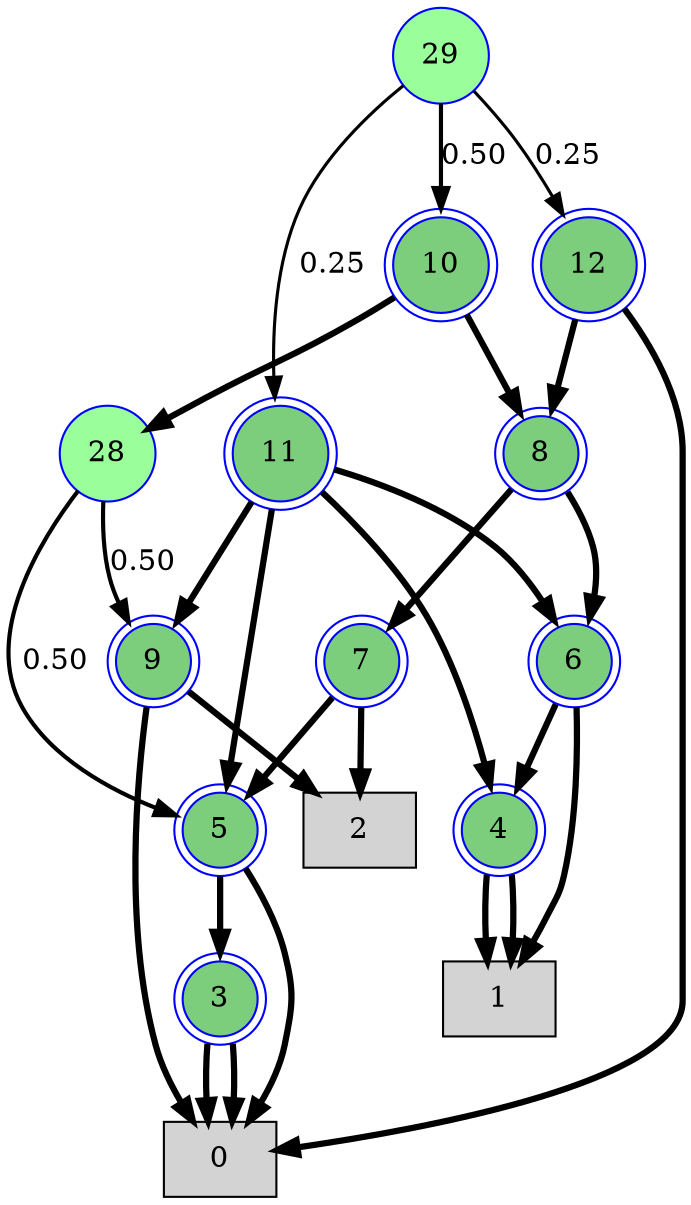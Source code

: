 digraph G {
0 [shape=box, fillcolor=lightgrey, style=filled, ranksep=0.5, nodesep=0.5]
1 [shape=box, fillcolor=lightgrey, style=filled, ranksep=0.5, nodesep=0.5]
2 [shape=box, fillcolor=lightgrey, style=filled, ranksep=0.5, nodesep=0.5]
3 [shape=doublecircle, fillcolor=palegreen3, style=filled, color=blue, ranksep=0.5, nodesep=0.5]
3 -> 0 [penwidth=3, weight=3]
3 -> 0 [penwidth=3, weight=3]
4 [shape=doublecircle, fillcolor=palegreen3, style=filled, color=blue, ranksep=0.5, nodesep=0.5]
4 -> 1 [penwidth=3, weight=3]
4 -> 1 [penwidth=3, weight=3]
5 [shape=doublecircle, fillcolor=palegreen3, style=filled, color=blue, ranksep=0.5, nodesep=0.5]
5 -> 3 [penwidth=3, weight=3]
5 -> 0 [penwidth=3, weight=3]
6 [shape=doublecircle, fillcolor=palegreen3, style=filled, color=blue, ranksep=0.5, nodesep=0.5]
6 -> 4 [penwidth=3, weight=3]
6 -> 1 [penwidth=3, weight=3]
7 [shape=doublecircle, fillcolor=palegreen3, style=filled, color=blue, ranksep=0.5, nodesep=0.5]
7 -> 2 [penwidth=3, weight=3]
7 -> 5 [penwidth=3, weight=3]
8 [shape=doublecircle, fillcolor=palegreen3, style=filled, color=blue, ranksep=0.5, nodesep=0.5]
8 -> 6 [penwidth=3, weight=3]
8 -> 7 [penwidth=3, weight=3]
9 [shape=doublecircle, fillcolor=palegreen3, style=filled, color=blue, ranksep=0.5, nodesep=0.5]
9 -> 2 [penwidth=3, weight=3]
9 -> 0 [penwidth=3, weight=3]
10 [shape=doublecircle, fillcolor=palegreen3, style=filled, color=blue, ranksep=0.5, nodesep=0.5]
10 -> 8 [penwidth=3, weight=3]
10 -> 28 [penwidth=3, weight=3]
11 [shape=doublecircle, fillcolor=palegreen3, style=filled, color=blue, ranksep=0.5, nodesep=0.5]
11 -> 4 [penwidth=3, weight=3]
11 -> 5 [penwidth=3, weight=3]
11 -> 6 [penwidth=3, weight=3]
11 -> 9 [penwidth=3, weight=3]
12 [shape=doublecircle, fillcolor=palegreen3, style=filled, color=blue, ranksep=0.5, nodesep=0.5]
12 -> 0 [penwidth=3, weight=3]
12 -> 8 [penwidth=3, weight=3]
28 [shape=circle, fillcolor=palegreen1, style=filled, color=blue, ranksep=0.5, nodesep=0.5]
28 -> 9[label = "0.50", penwidth=2.0, weight=3 ]
28 -> 5[label = "0.50", penwidth=2.0, weight=3 ]
29 [shape=circle, fillcolor=palegreen1, style=filled, color=blue, ranksep=0.5, nodesep=0.5]
29 -> 10[label = "0.50", penwidth=2.0, weight=3 ]
29 -> 12[label = "0.25", penwidth=1.5, weight=3 ]
29 -> 11[label = "0.25", penwidth=1.5, weight=3 ]
}
